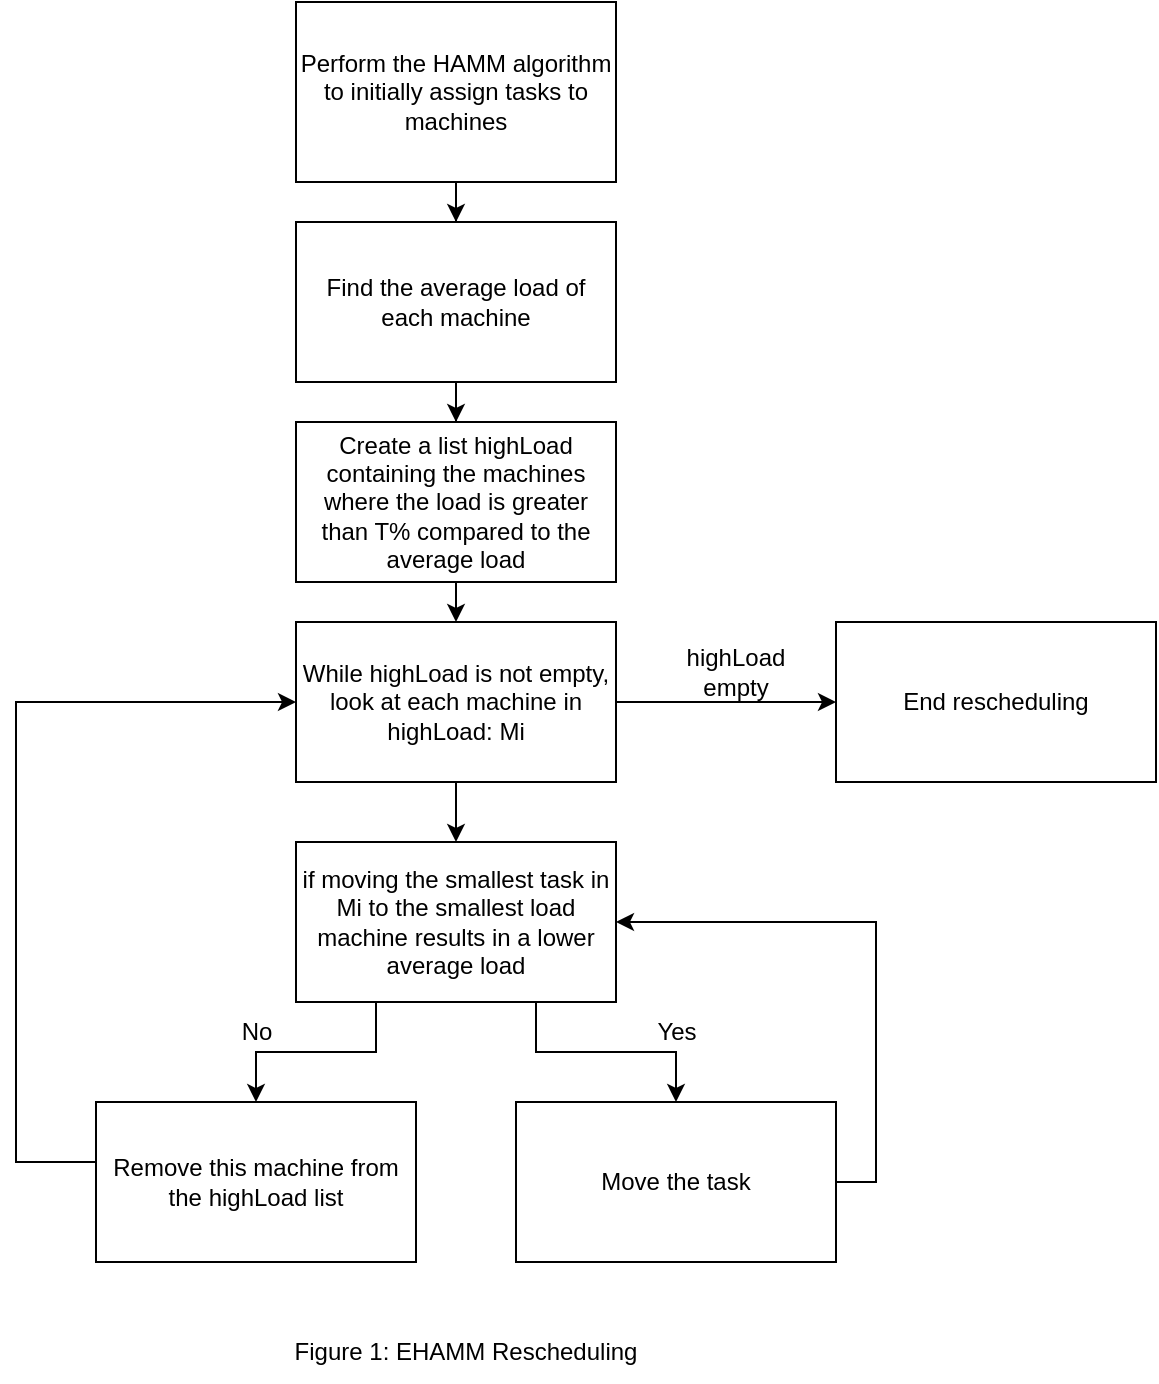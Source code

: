 <mxfile version="21.0.8" type="github">
  <diagram name="Page-1" id="htW07n8LYYYhgj7FKJxG">
    <mxGraphModel dx="1687" dy="899" grid="1" gridSize="10" guides="1" tooltips="1" connect="1" arrows="1" fold="1" page="1" pageScale="1" pageWidth="850" pageHeight="1100" math="0" shadow="0">
      <root>
        <mxCell id="0" />
        <mxCell id="1" parent="0" />
        <mxCell id="3CGPZZpxTsE3SwU_6RhS-4" style="edgeStyle=orthogonalEdgeStyle;rounded=0;orthogonalLoop=1;jettySize=auto;html=1;exitX=0.5;exitY=1;exitDx=0;exitDy=0;" edge="1" parent="1" source="3CGPZZpxTsE3SwU_6RhS-1" target="3CGPZZpxTsE3SwU_6RhS-5">
          <mxGeometry relative="1" as="geometry">
            <mxPoint x="420" y="210" as="targetPoint" />
          </mxGeometry>
        </mxCell>
        <mxCell id="3CGPZZpxTsE3SwU_6RhS-1" value="Find the average load of each machine" style="rounded=0;whiteSpace=wrap;html=1;" vertex="1" parent="1">
          <mxGeometry x="340" y="120" width="160" height="80" as="geometry" />
        </mxCell>
        <mxCell id="3CGPZZpxTsE3SwU_6RhS-3" style="edgeStyle=orthogonalEdgeStyle;rounded=0;orthogonalLoop=1;jettySize=auto;html=1;exitX=0.5;exitY=1;exitDx=0;exitDy=0;" edge="1" parent="1" source="3CGPZZpxTsE3SwU_6RhS-2" target="3CGPZZpxTsE3SwU_6RhS-1">
          <mxGeometry relative="1" as="geometry" />
        </mxCell>
        <mxCell id="3CGPZZpxTsE3SwU_6RhS-2" value="Perform the HAMM algorithm to initially assign tasks to machines" style="rounded=0;whiteSpace=wrap;html=1;" vertex="1" parent="1">
          <mxGeometry x="340" y="10" width="160" height="90" as="geometry" />
        </mxCell>
        <mxCell id="3CGPZZpxTsE3SwU_6RhS-22" style="edgeStyle=orthogonalEdgeStyle;rounded=0;orthogonalLoop=1;jettySize=auto;html=1;exitX=0.5;exitY=1;exitDx=0;exitDy=0;entryX=0.5;entryY=0;entryDx=0;entryDy=0;" edge="1" parent="1" source="3CGPZZpxTsE3SwU_6RhS-5" target="3CGPZZpxTsE3SwU_6RhS-19">
          <mxGeometry relative="1" as="geometry" />
        </mxCell>
        <mxCell id="3CGPZZpxTsE3SwU_6RhS-5" value="Create a list highLoad containing the machines where the load is greater than T% compared to the average load" style="rounded=0;whiteSpace=wrap;html=1;" vertex="1" parent="1">
          <mxGeometry x="340" y="220" width="160" height="80" as="geometry" />
        </mxCell>
        <mxCell id="3CGPZZpxTsE3SwU_6RhS-40" style="edgeStyle=orthogonalEdgeStyle;rounded=0;orthogonalLoop=1;jettySize=auto;html=1;exitX=0.5;exitY=1;exitDx=0;exitDy=0;entryX=0.5;entryY=0;entryDx=0;entryDy=0;" edge="1" parent="1" source="3CGPZZpxTsE3SwU_6RhS-19" target="3CGPZZpxTsE3SwU_6RhS-25">
          <mxGeometry relative="1" as="geometry" />
        </mxCell>
        <mxCell id="3CGPZZpxTsE3SwU_6RhS-45" style="edgeStyle=orthogonalEdgeStyle;rounded=0;orthogonalLoop=1;jettySize=auto;html=1;exitX=1;exitY=0.5;exitDx=0;exitDy=0;entryX=0;entryY=0.5;entryDx=0;entryDy=0;" edge="1" parent="1" source="3CGPZZpxTsE3SwU_6RhS-19">
          <mxGeometry relative="1" as="geometry">
            <mxPoint x="610" y="360" as="targetPoint" />
          </mxGeometry>
        </mxCell>
        <mxCell id="3CGPZZpxTsE3SwU_6RhS-19" value="While highLoad is not empty, look at each machine in highLoad: Mi" style="rounded=0;whiteSpace=wrap;html=1;" vertex="1" parent="1">
          <mxGeometry x="340" y="320" width="160" height="80" as="geometry" />
        </mxCell>
        <mxCell id="3CGPZZpxTsE3SwU_6RhS-29" style="edgeStyle=orthogonalEdgeStyle;rounded=0;orthogonalLoop=1;jettySize=auto;html=1;exitX=0.25;exitY=1;exitDx=0;exitDy=0;entryX=0.5;entryY=0;entryDx=0;entryDy=0;" edge="1" parent="1" source="3CGPZZpxTsE3SwU_6RhS-25" target="3CGPZZpxTsE3SwU_6RhS-38">
          <mxGeometry relative="1" as="geometry">
            <mxPoint x="300" y="550" as="targetPoint" />
          </mxGeometry>
        </mxCell>
        <mxCell id="3CGPZZpxTsE3SwU_6RhS-48" style="edgeStyle=orthogonalEdgeStyle;rounded=0;orthogonalLoop=1;jettySize=auto;html=1;exitX=0.75;exitY=1;exitDx=0;exitDy=0;entryX=0.5;entryY=0;entryDx=0;entryDy=0;" edge="1" parent="1" source="3CGPZZpxTsE3SwU_6RhS-25" target="3CGPZZpxTsE3SwU_6RhS-35">
          <mxGeometry relative="1" as="geometry" />
        </mxCell>
        <mxCell id="3CGPZZpxTsE3SwU_6RhS-25" value="if moving the smallest task in Mi to the smallest load machine results in a lower average load" style="rounded=0;whiteSpace=wrap;html=1;" vertex="1" parent="1">
          <mxGeometry x="340" y="430" width="160" height="80" as="geometry" />
        </mxCell>
        <mxCell id="3CGPZZpxTsE3SwU_6RhS-31" value="No" style="text;html=1;align=center;verticalAlign=middle;resizable=0;points=[];autosize=1;strokeColor=none;fillColor=none;" vertex="1" parent="1">
          <mxGeometry x="300" y="510" width="40" height="30" as="geometry" />
        </mxCell>
        <mxCell id="3CGPZZpxTsE3SwU_6RhS-32" value="Yes" style="text;html=1;align=center;verticalAlign=middle;resizable=0;points=[];autosize=1;strokeColor=none;fillColor=none;" vertex="1" parent="1">
          <mxGeometry x="510" y="510" width="40" height="30" as="geometry" />
        </mxCell>
        <mxCell id="3CGPZZpxTsE3SwU_6RhS-49" style="edgeStyle=orthogonalEdgeStyle;rounded=0;orthogonalLoop=1;jettySize=auto;html=1;exitX=1;exitY=0.5;exitDx=0;exitDy=0;entryX=1;entryY=0.5;entryDx=0;entryDy=0;" edge="1" parent="1" source="3CGPZZpxTsE3SwU_6RhS-35" target="3CGPZZpxTsE3SwU_6RhS-25">
          <mxGeometry relative="1" as="geometry" />
        </mxCell>
        <mxCell id="3CGPZZpxTsE3SwU_6RhS-35" value="Move the task" style="rounded=0;whiteSpace=wrap;html=1;" vertex="1" parent="1">
          <mxGeometry x="450" y="560" width="160" height="80" as="geometry" />
        </mxCell>
        <mxCell id="3CGPZZpxTsE3SwU_6RhS-47" style="edgeStyle=orthogonalEdgeStyle;rounded=0;orthogonalLoop=1;jettySize=auto;html=1;entryX=0;entryY=0.5;entryDx=0;entryDy=0;" edge="1" parent="1" source="3CGPZZpxTsE3SwU_6RhS-38" target="3CGPZZpxTsE3SwU_6RhS-19">
          <mxGeometry relative="1" as="geometry">
            <mxPoint x="140" y="380" as="targetPoint" />
            <Array as="points">
              <mxPoint x="200" y="590" />
              <mxPoint x="200" y="360" />
            </Array>
          </mxGeometry>
        </mxCell>
        <mxCell id="3CGPZZpxTsE3SwU_6RhS-38" value="Remove this machine from the highLoad list" style="rounded=0;whiteSpace=wrap;html=1;" vertex="1" parent="1">
          <mxGeometry x="240" y="560" width="160" height="80" as="geometry" />
        </mxCell>
        <mxCell id="3CGPZZpxTsE3SwU_6RhS-42" value="highLoad empty" style="text;html=1;strokeColor=none;fillColor=none;align=center;verticalAlign=middle;whiteSpace=wrap;rounded=0;" vertex="1" parent="1">
          <mxGeometry x="530" y="330" width="60" height="30" as="geometry" />
        </mxCell>
        <mxCell id="3CGPZZpxTsE3SwU_6RhS-46" value="End rescheduling" style="rounded=0;whiteSpace=wrap;html=1;" vertex="1" parent="1">
          <mxGeometry x="610" y="320" width="160" height="80" as="geometry" />
        </mxCell>
        <mxCell id="3CGPZZpxTsE3SwU_6RhS-50" value="Figure 1: EHAMM Rescheduling" style="text;html=1;strokeColor=none;fillColor=none;align=center;verticalAlign=middle;whiteSpace=wrap;rounded=0;" vertex="1" parent="1">
          <mxGeometry x="330" y="670" width="190" height="30" as="geometry" />
        </mxCell>
      </root>
    </mxGraphModel>
  </diagram>
</mxfile>
